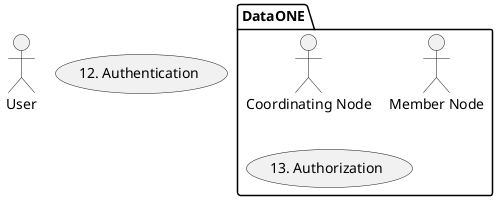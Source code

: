{
  "sha1": "rvtygr7irp85ucvmy4sdzh74qwo5uai",
  "insertion": {
    "when": "2024-06-04T17:28:44.308Z",
    "user": "plantuml@gmail.com"
  }
}
@startuml

!pragma layout smetana
actor "User" as client
usecase "12. Authentication" as authen
package "DataONE" {
actor "Coordinating Node" as CN
actor "Member Node" as MN
usecase "13. Authorization" as author
 
@enduml
